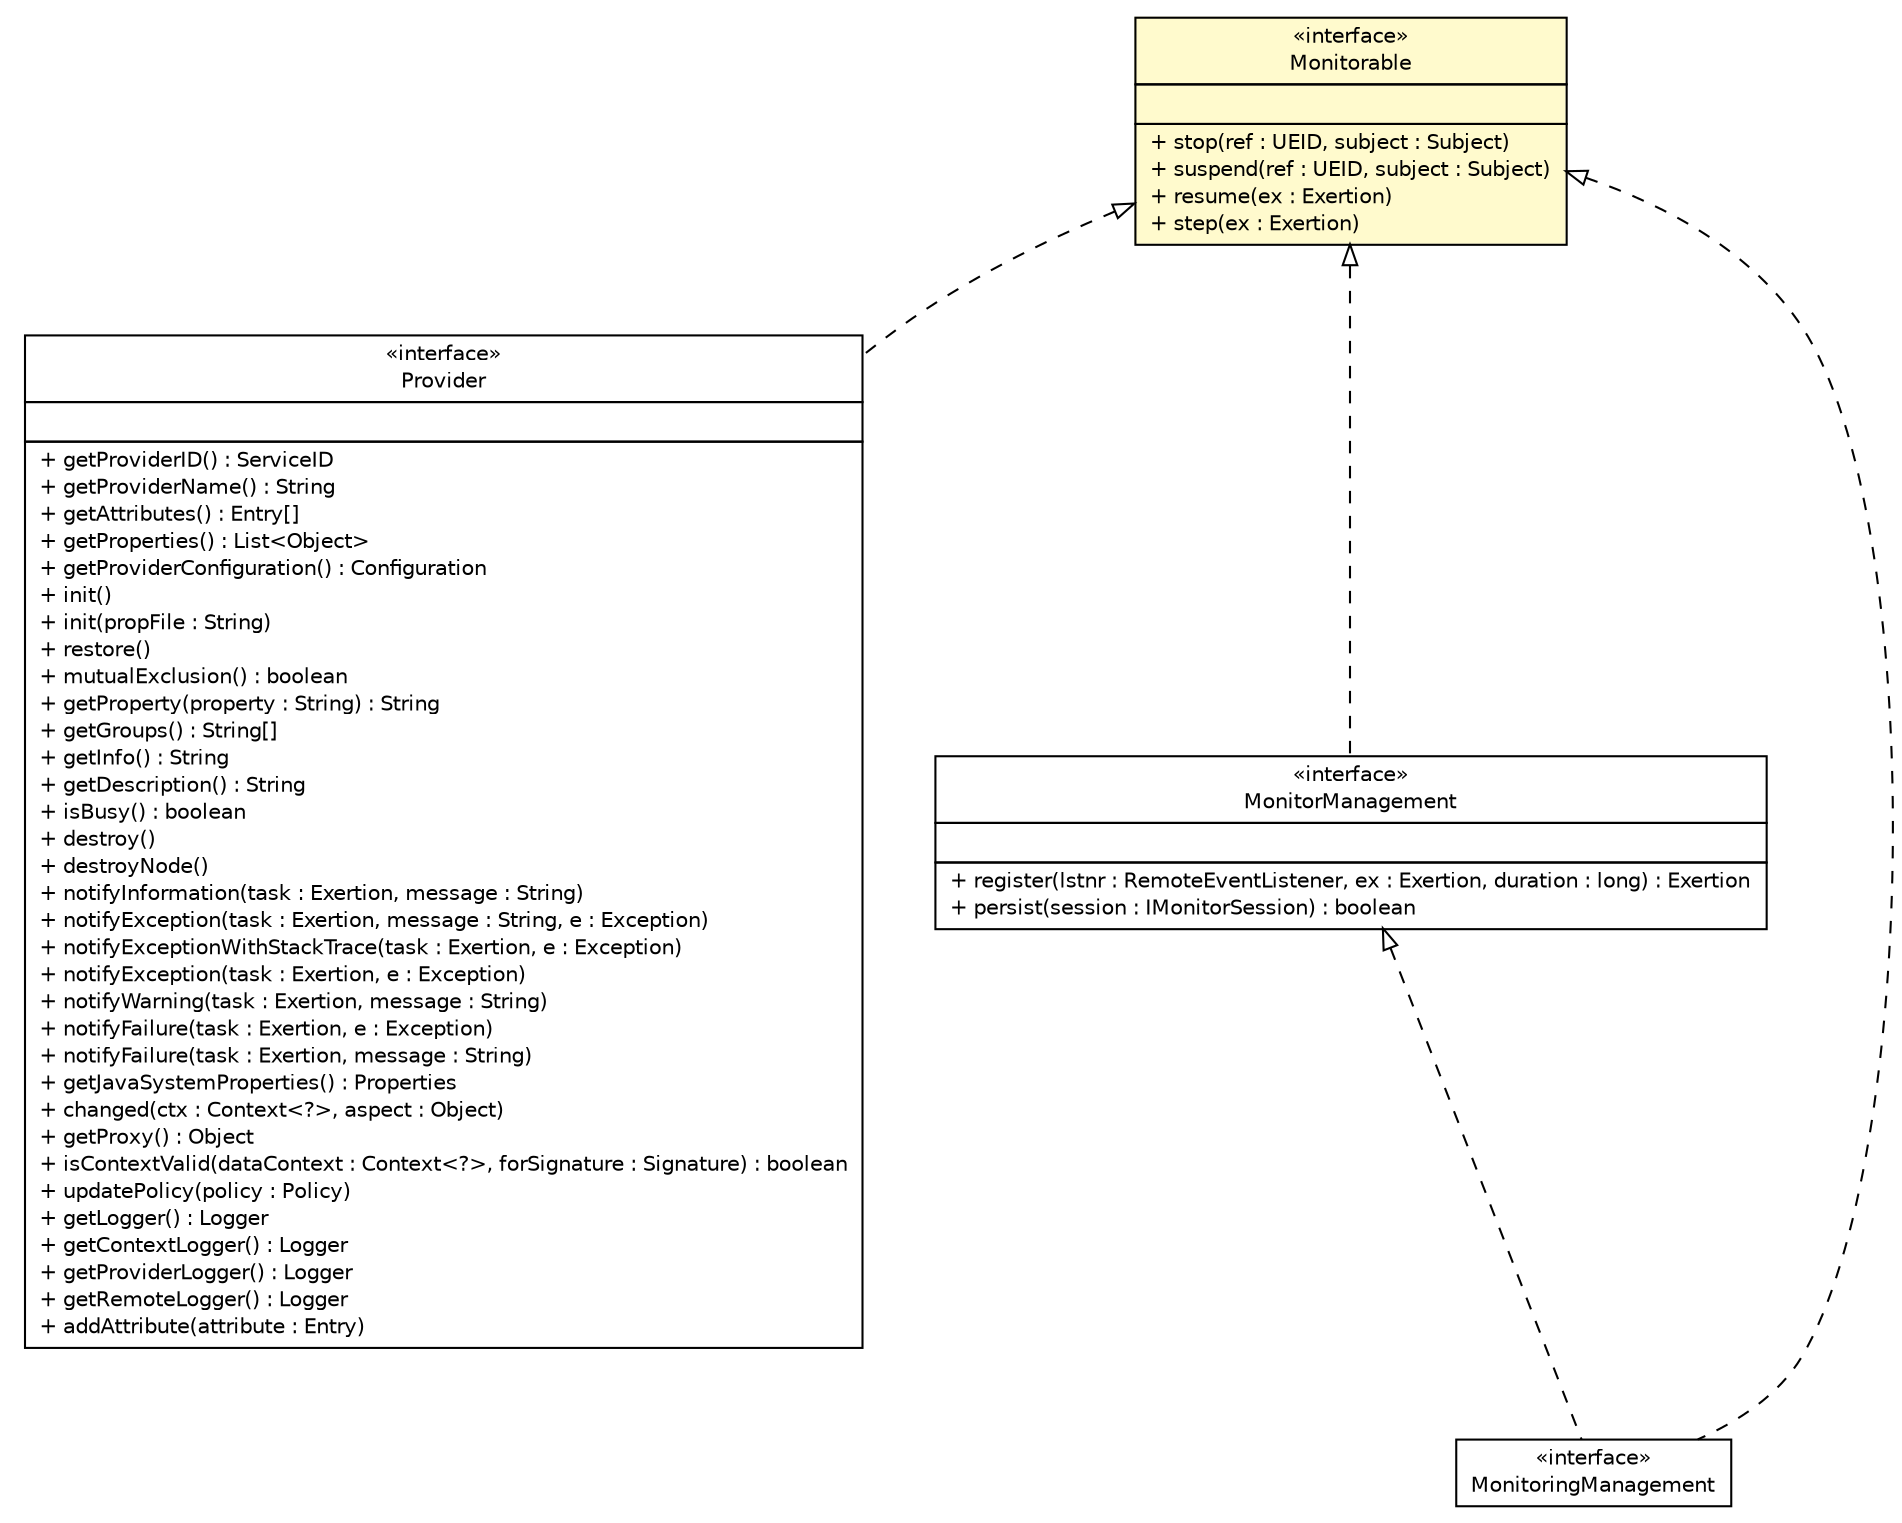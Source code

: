 #!/usr/local/bin/dot
#
# Class diagram 
# Generated by UMLGraph version R5_6 (http://www.umlgraph.org/)
#

digraph G {
	edge [fontname="Helvetica",fontsize=10,labelfontname="Helvetica",labelfontsize=10];
	node [fontname="Helvetica",fontsize=10,shape=plaintext];
	nodesep=0.25;
	ranksep=0.5;
	// sorcer.service.Monitorable
	c336089 [label=<<table title="sorcer.service.Monitorable" border="0" cellborder="1" cellspacing="0" cellpadding="2" port="p" bgcolor="lemonChiffon" href="./Monitorable.html">
		<tr><td><table border="0" cellspacing="0" cellpadding="1">
<tr><td align="center" balign="center"> &#171;interface&#187; </td></tr>
<tr><td align="center" balign="center"> Monitorable </td></tr>
		</table></td></tr>
		<tr><td><table border="0" cellspacing="0" cellpadding="1">
<tr><td align="left" balign="left">  </td></tr>
		</table></td></tr>
		<tr><td><table border="0" cellspacing="0" cellpadding="1">
<tr><td align="left" balign="left"> + stop(ref : UEID, subject : Subject) </td></tr>
<tr><td align="left" balign="left"> + suspend(ref : UEID, subject : Subject) </td></tr>
<tr><td align="left" balign="left"> + resume(ex : Exertion) </td></tr>
<tr><td align="left" balign="left"> + step(ex : Exertion) </td></tr>
		</table></td></tr>
		</table>>, URL="./Monitorable.html", fontname="Helvetica", fontcolor="black", fontsize=10.0];
	// sorcer.core.provider.Provider
	c336206 [label=<<table title="sorcer.core.provider.Provider" border="0" cellborder="1" cellspacing="0" cellpadding="2" port="p" href="../core/provider/Provider.html">
		<tr><td><table border="0" cellspacing="0" cellpadding="1">
<tr><td align="center" balign="center"> &#171;interface&#187; </td></tr>
<tr><td align="center" balign="center"> Provider </td></tr>
		</table></td></tr>
		<tr><td><table border="0" cellspacing="0" cellpadding="1">
<tr><td align="left" balign="left">  </td></tr>
		</table></td></tr>
		<tr><td><table border="0" cellspacing="0" cellpadding="1">
<tr><td align="left" balign="left"> + getProviderID() : ServiceID </td></tr>
<tr><td align="left" balign="left"> + getProviderName() : String </td></tr>
<tr><td align="left" balign="left"> + getAttributes() : Entry[] </td></tr>
<tr><td align="left" balign="left"> + getProperties() : List&lt;Object&gt; </td></tr>
<tr><td align="left" balign="left"> + getProviderConfiguration() : Configuration </td></tr>
<tr><td align="left" balign="left"> + init() </td></tr>
<tr><td align="left" balign="left"> + init(propFile : String) </td></tr>
<tr><td align="left" balign="left"> + restore() </td></tr>
<tr><td align="left" balign="left"> + mutualExclusion() : boolean </td></tr>
<tr><td align="left" balign="left"> + getProperty(property : String) : String </td></tr>
<tr><td align="left" balign="left"> + getGroups() : String[] </td></tr>
<tr><td align="left" balign="left"> + getInfo() : String </td></tr>
<tr><td align="left" balign="left"> + getDescription() : String </td></tr>
<tr><td align="left" balign="left"> + isBusy() : boolean </td></tr>
<tr><td align="left" balign="left"> + destroy() </td></tr>
<tr><td align="left" balign="left"> + destroyNode() </td></tr>
<tr><td align="left" balign="left"> + notifyInformation(task : Exertion, message : String) </td></tr>
<tr><td align="left" balign="left"> + notifyException(task : Exertion, message : String, e : Exception) </td></tr>
<tr><td align="left" balign="left"> + notifyExceptionWithStackTrace(task : Exertion, e : Exception) </td></tr>
<tr><td align="left" balign="left"> + notifyException(task : Exertion, e : Exception) </td></tr>
<tr><td align="left" balign="left"> + notifyWarning(task : Exertion, message : String) </td></tr>
<tr><td align="left" balign="left"> + notifyFailure(task : Exertion, e : Exception) </td></tr>
<tr><td align="left" balign="left"> + notifyFailure(task : Exertion, message : String) </td></tr>
<tr><td align="left" balign="left"> + getJavaSystemProperties() : Properties </td></tr>
<tr><td align="left" balign="left"> + changed(ctx : Context&lt;?&gt;, aspect : Object) </td></tr>
<tr><td align="left" balign="left"> + getProxy() : Object </td></tr>
<tr><td align="left" balign="left"> + isContextValid(dataContext : Context&lt;?&gt;, forSignature : Signature) : boolean </td></tr>
<tr><td align="left" balign="left"> + updatePolicy(policy : Policy) </td></tr>
<tr><td align="left" balign="left"> + getLogger() : Logger </td></tr>
<tr><td align="left" balign="left"> + getContextLogger() : Logger </td></tr>
<tr><td align="left" balign="left"> + getProviderLogger() : Logger </td></tr>
<tr><td align="left" balign="left"> + getRemoteLogger() : Logger </td></tr>
<tr><td align="left" balign="left"> + addAttribute(attribute : Entry) </td></tr>
		</table></td></tr>
		</table>>, URL="../core/provider/Provider.html", fontname="Helvetica", fontcolor="black", fontsize=10.0];
	// sorcer.core.monitor.MonitorManagement
	c336214 [label=<<table title="sorcer.core.monitor.MonitorManagement" border="0" cellborder="1" cellspacing="0" cellpadding="2" port="p" href="../core/monitor/MonitorManagement.html">
		<tr><td><table border="0" cellspacing="0" cellpadding="1">
<tr><td align="center" balign="center"> &#171;interface&#187; </td></tr>
<tr><td align="center" balign="center"> MonitorManagement </td></tr>
		</table></td></tr>
		<tr><td><table border="0" cellspacing="0" cellpadding="1">
<tr><td align="left" balign="left">  </td></tr>
		</table></td></tr>
		<tr><td><table border="0" cellspacing="0" cellpadding="1">
<tr><td align="left" balign="left"> + register(lstnr : RemoteEventListener, ex : Exertion, duration : long) : Exertion </td></tr>
<tr><td align="left" balign="left"> + persist(session : IMonitorSession) : boolean </td></tr>
		</table></td></tr>
		</table>>, URL="../core/monitor/MonitorManagement.html", fontname="Helvetica", fontcolor="black", fontsize=10.0];
	// sorcer.core.monitor.MonitoringManagement
	c336216 [label=<<table title="sorcer.core.monitor.MonitoringManagement" border="0" cellborder="1" cellspacing="0" cellpadding="2" port="p" href="../core/monitor/MonitoringManagement.html">
		<tr><td><table border="0" cellspacing="0" cellpadding="1">
<tr><td align="center" balign="center"> &#171;interface&#187; </td></tr>
<tr><td align="center" balign="center"> MonitoringManagement </td></tr>
		</table></td></tr>
		</table>>, URL="../core/monitor/MonitoringManagement.html", fontname="Helvetica", fontcolor="black", fontsize=10.0];
	//sorcer.core.provider.Provider implements sorcer.service.Monitorable
	c336089:p -> c336206:p [dir=back,arrowtail=empty,style=dashed];
	//sorcer.core.monitor.MonitorManagement implements sorcer.service.Monitorable
	c336089:p -> c336214:p [dir=back,arrowtail=empty,style=dashed];
	//sorcer.core.monitor.MonitoringManagement implements sorcer.service.Monitorable
	c336089:p -> c336216:p [dir=back,arrowtail=empty,style=dashed];
	//sorcer.core.monitor.MonitoringManagement implements sorcer.core.monitor.MonitorManagement
	c336214:p -> c336216:p [dir=back,arrowtail=empty,style=dashed];
}

